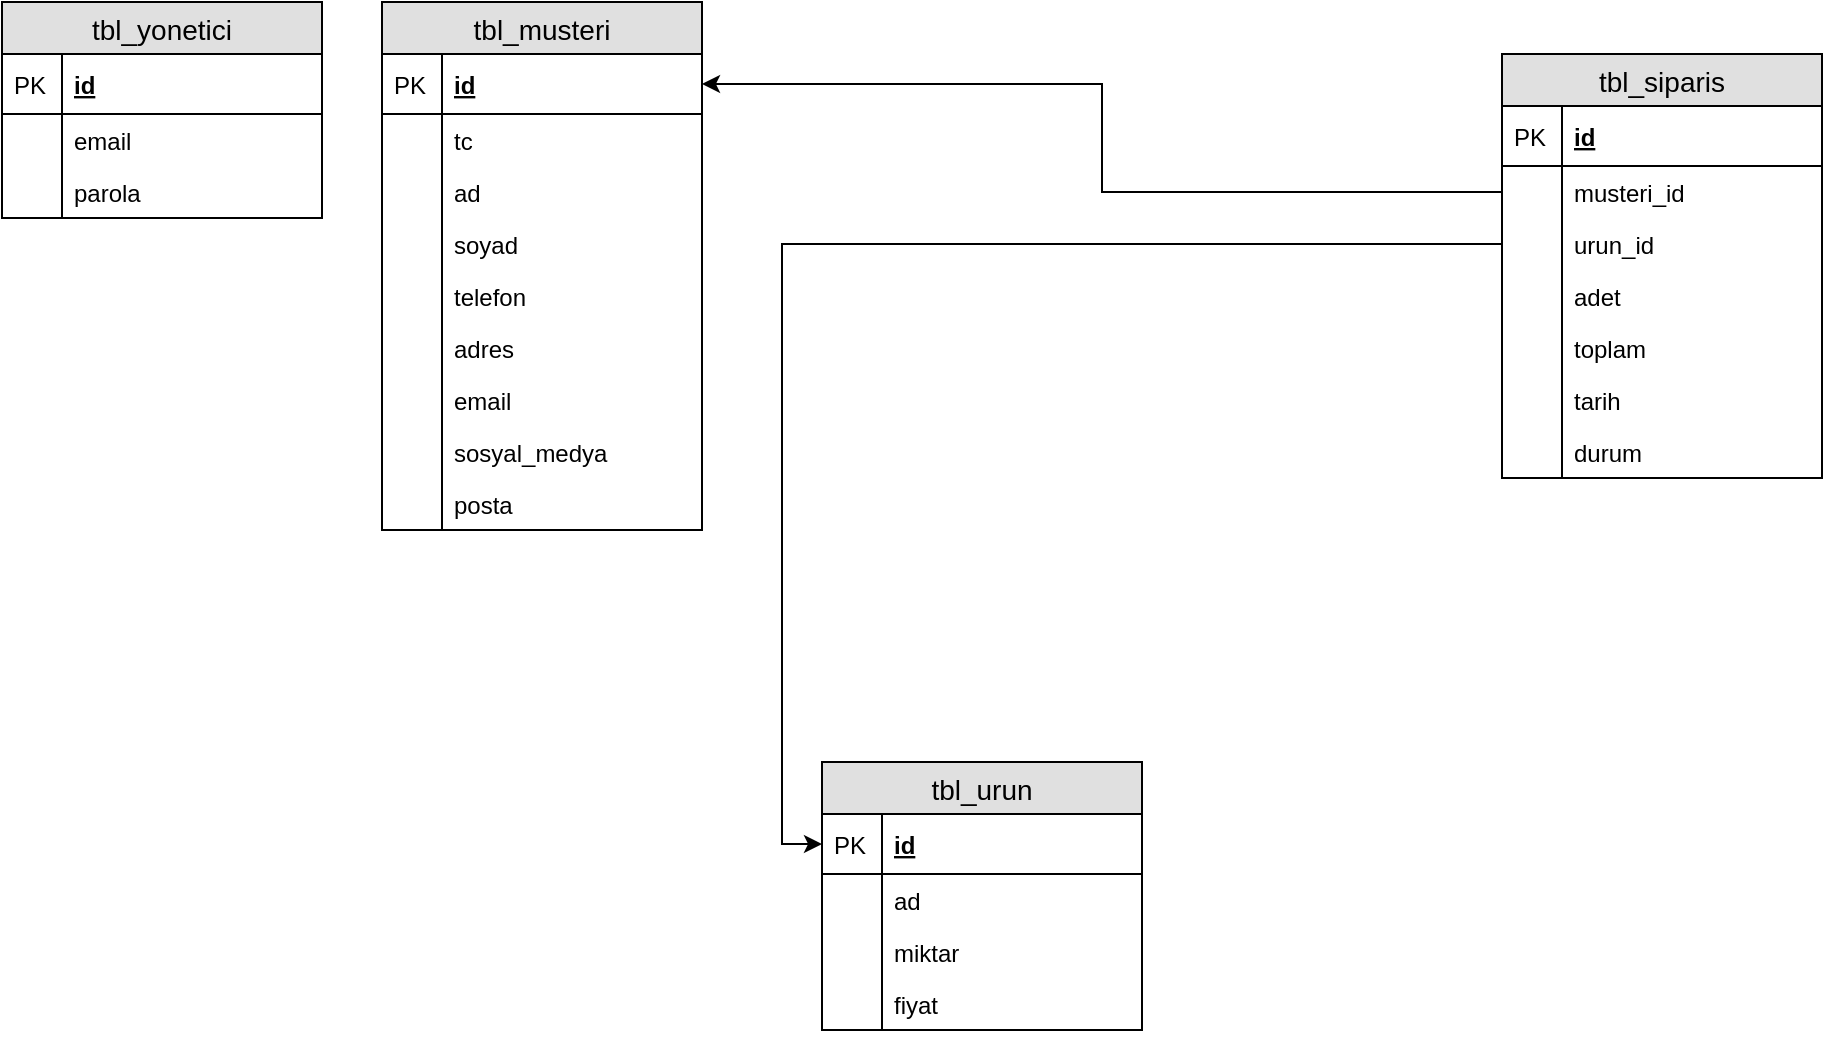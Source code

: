 <mxfile version="12.6.5" type="device"><diagram id="C5RBs43oDa-KdzZeNtuy" name="Page-1"><mxGraphModel dx="1161" dy="719" grid="1" gridSize="10" guides="1" tooltips="1" connect="1" arrows="1" fold="1" page="1" pageScale="1" pageWidth="1920" pageHeight="1200" math="0" shadow="0"><root><mxCell id="WIyWlLk6GJQsqaUBKTNV-0"/><mxCell id="WIyWlLk6GJQsqaUBKTNV-1" parent="WIyWlLk6GJQsqaUBKTNV-0"/><mxCell id="DqB6-udXk0_z-vSsmGky-0" value="tbl_musteri" style="swimlane;fontStyle=0;childLayout=stackLayout;horizontal=1;startSize=26;fillColor=#e0e0e0;horizontalStack=0;resizeParent=1;resizeParentMax=0;resizeLast=0;collapsible=1;marginBottom=0;swimlaneFillColor=#ffffff;align=center;fontSize=14;" parent="WIyWlLk6GJQsqaUBKTNV-1" vertex="1"><mxGeometry x="300" y="50" width="160" height="264" as="geometry"/></mxCell><mxCell id="DqB6-udXk0_z-vSsmGky-1" value="id" style="shape=partialRectangle;top=0;left=0;right=0;bottom=1;align=left;verticalAlign=middle;fillColor=none;spacingLeft=34;spacingRight=4;overflow=hidden;rotatable=0;points=[[0,0.5],[1,0.5]];portConstraint=eastwest;dropTarget=0;fontStyle=5;fontSize=12;" parent="DqB6-udXk0_z-vSsmGky-0" vertex="1"><mxGeometry y="26" width="160" height="30" as="geometry"/></mxCell><mxCell id="DqB6-udXk0_z-vSsmGky-2" value="PK" style="shape=partialRectangle;top=0;left=0;bottom=0;fillColor=none;align=left;verticalAlign=middle;spacingLeft=4;spacingRight=4;overflow=hidden;rotatable=0;points=[];portConstraint=eastwest;part=1;fontSize=12;" parent="DqB6-udXk0_z-vSsmGky-1" vertex="1" connectable="0"><mxGeometry width="30" height="30" as="geometry"/></mxCell><mxCell id="DqB6-udXk0_z-vSsmGky-3" value="tc" style="shape=partialRectangle;top=0;left=0;right=0;bottom=0;align=left;verticalAlign=top;fillColor=none;spacingLeft=34;spacingRight=4;overflow=hidden;rotatable=0;points=[[0,0.5],[1,0.5]];portConstraint=eastwest;dropTarget=0;fontSize=12;" parent="DqB6-udXk0_z-vSsmGky-0" vertex="1"><mxGeometry y="56" width="160" height="26" as="geometry"/></mxCell><mxCell id="DqB6-udXk0_z-vSsmGky-4" value="" style="shape=partialRectangle;top=0;left=0;bottom=0;fillColor=none;align=left;verticalAlign=top;spacingLeft=4;spacingRight=4;overflow=hidden;rotatable=0;points=[];portConstraint=eastwest;part=1;fontSize=12;" parent="DqB6-udXk0_z-vSsmGky-3" vertex="1" connectable="0"><mxGeometry width="30" height="26" as="geometry"/></mxCell><mxCell id="DqB6-udXk0_z-vSsmGky-5" value="ad" style="shape=partialRectangle;top=0;left=0;right=0;bottom=0;align=left;verticalAlign=top;fillColor=none;spacingLeft=34;spacingRight=4;overflow=hidden;rotatable=0;points=[[0,0.5],[1,0.5]];portConstraint=eastwest;dropTarget=0;fontSize=12;" parent="DqB6-udXk0_z-vSsmGky-0" vertex="1"><mxGeometry y="82" width="160" height="26" as="geometry"/></mxCell><mxCell id="DqB6-udXk0_z-vSsmGky-6" value="" style="shape=partialRectangle;top=0;left=0;bottom=0;fillColor=none;align=left;verticalAlign=top;spacingLeft=4;spacingRight=4;overflow=hidden;rotatable=0;points=[];portConstraint=eastwest;part=1;fontSize=12;" parent="DqB6-udXk0_z-vSsmGky-5" vertex="1" connectable="0"><mxGeometry width="30" height="26" as="geometry"/></mxCell><mxCell id="DqB6-udXk0_z-vSsmGky-7" value="soyad" style="shape=partialRectangle;top=0;left=0;right=0;bottom=0;align=left;verticalAlign=top;fillColor=none;spacingLeft=34;spacingRight=4;overflow=hidden;rotatable=0;points=[[0,0.5],[1,0.5]];portConstraint=eastwest;dropTarget=0;fontSize=12;" parent="DqB6-udXk0_z-vSsmGky-0" vertex="1"><mxGeometry y="108" width="160" height="26" as="geometry"/></mxCell><mxCell id="DqB6-udXk0_z-vSsmGky-8" value="" style="shape=partialRectangle;top=0;left=0;bottom=0;fillColor=none;align=left;verticalAlign=top;spacingLeft=4;spacingRight=4;overflow=hidden;rotatable=0;points=[];portConstraint=eastwest;part=1;fontSize=12;" parent="DqB6-udXk0_z-vSsmGky-7" vertex="1" connectable="0"><mxGeometry width="30" height="26" as="geometry"/></mxCell><mxCell id="DqB6-udXk0_z-vSsmGky-11" value="telefon" style="shape=partialRectangle;top=0;left=0;right=0;bottom=0;align=left;verticalAlign=top;fillColor=none;spacingLeft=34;spacingRight=4;overflow=hidden;rotatable=0;points=[[0,0.5],[1,0.5]];portConstraint=eastwest;dropTarget=0;fontSize=12;" parent="DqB6-udXk0_z-vSsmGky-0" vertex="1"><mxGeometry y="134" width="160" height="26" as="geometry"/></mxCell><mxCell id="DqB6-udXk0_z-vSsmGky-12" value="" style="shape=partialRectangle;top=0;left=0;bottom=0;fillColor=none;align=left;verticalAlign=top;spacingLeft=4;spacingRight=4;overflow=hidden;rotatable=0;points=[];portConstraint=eastwest;part=1;fontSize=12;" parent="DqB6-udXk0_z-vSsmGky-11" vertex="1" connectable="0"><mxGeometry width="30" height="26" as="geometry"/></mxCell><mxCell id="DqB6-udXk0_z-vSsmGky-13" value="adres" style="shape=partialRectangle;top=0;left=0;right=0;bottom=0;align=left;verticalAlign=top;fillColor=none;spacingLeft=34;spacingRight=4;overflow=hidden;rotatable=0;points=[[0,0.5],[1,0.5]];portConstraint=eastwest;dropTarget=0;fontSize=12;" parent="DqB6-udXk0_z-vSsmGky-0" vertex="1"><mxGeometry y="160" width="160" height="26" as="geometry"/></mxCell><mxCell id="DqB6-udXk0_z-vSsmGky-14" value="" style="shape=partialRectangle;top=0;left=0;bottom=0;fillColor=none;align=left;verticalAlign=top;spacingLeft=4;spacingRight=4;overflow=hidden;rotatable=0;points=[];portConstraint=eastwest;part=1;fontSize=12;" parent="DqB6-udXk0_z-vSsmGky-13" vertex="1" connectable="0"><mxGeometry width="30" height="26" as="geometry"/></mxCell><mxCell id="DqB6-udXk0_z-vSsmGky-15" value="email" style="shape=partialRectangle;top=0;left=0;right=0;bottom=0;align=left;verticalAlign=top;fillColor=none;spacingLeft=34;spacingRight=4;overflow=hidden;rotatable=0;points=[[0,0.5],[1,0.5]];portConstraint=eastwest;dropTarget=0;fontSize=12;" parent="DqB6-udXk0_z-vSsmGky-0" vertex="1"><mxGeometry y="186" width="160" height="26" as="geometry"/></mxCell><mxCell id="DqB6-udXk0_z-vSsmGky-16" value="" style="shape=partialRectangle;top=0;left=0;bottom=0;fillColor=none;align=left;verticalAlign=top;spacingLeft=4;spacingRight=4;overflow=hidden;rotatable=0;points=[];portConstraint=eastwest;part=1;fontSize=12;" parent="DqB6-udXk0_z-vSsmGky-15" vertex="1" connectable="0"><mxGeometry width="30" height="26" as="geometry"/></mxCell><mxCell id="DqB6-udXk0_z-vSsmGky-17" value="sosyal_medya" style="shape=partialRectangle;top=0;left=0;right=0;bottom=0;align=left;verticalAlign=top;fillColor=none;spacingLeft=34;spacingRight=4;overflow=hidden;rotatable=0;points=[[0,0.5],[1,0.5]];portConstraint=eastwest;dropTarget=0;fontSize=12;" parent="DqB6-udXk0_z-vSsmGky-0" vertex="1"><mxGeometry y="212" width="160" height="26" as="geometry"/></mxCell><mxCell id="DqB6-udXk0_z-vSsmGky-18" value="" style="shape=partialRectangle;top=0;left=0;bottom=0;fillColor=none;align=left;verticalAlign=top;spacingLeft=4;spacingRight=4;overflow=hidden;rotatable=0;points=[];portConstraint=eastwest;part=1;fontSize=12;" parent="DqB6-udXk0_z-vSsmGky-17" vertex="1" connectable="0"><mxGeometry width="30" height="26" as="geometry"/></mxCell><mxCell id="DqB6-udXk0_z-vSsmGky-72" value="posta" style="shape=partialRectangle;top=0;left=0;right=0;bottom=0;align=left;verticalAlign=top;fillColor=none;spacingLeft=34;spacingRight=4;overflow=hidden;rotatable=0;points=[[0,0.5],[1,0.5]];portConstraint=eastwest;dropTarget=0;fontSize=12;" parent="DqB6-udXk0_z-vSsmGky-0" vertex="1"><mxGeometry y="238" width="160" height="26" as="geometry"/></mxCell><mxCell id="DqB6-udXk0_z-vSsmGky-73" value="" style="shape=partialRectangle;top=0;left=0;bottom=0;fillColor=none;align=left;verticalAlign=top;spacingLeft=4;spacingRight=4;overflow=hidden;rotatable=0;points=[];portConstraint=eastwest;part=1;fontSize=12;" parent="DqB6-udXk0_z-vSsmGky-72" vertex="1" connectable="0"><mxGeometry width="30" height="26" as="geometry"/></mxCell><mxCell id="DqB6-udXk0_z-vSsmGky-21" value="tbl_siparis" style="swimlane;fontStyle=0;childLayout=stackLayout;horizontal=1;startSize=26;fillColor=#e0e0e0;horizontalStack=0;resizeParent=1;resizeParentMax=0;resizeLast=0;collapsible=1;marginBottom=0;swimlaneFillColor=#ffffff;align=center;fontSize=14;" parent="WIyWlLk6GJQsqaUBKTNV-1" vertex="1"><mxGeometry x="860" y="76" width="160" height="212" as="geometry"/></mxCell><mxCell id="DqB6-udXk0_z-vSsmGky-22" value="id" style="shape=partialRectangle;top=0;left=0;right=0;bottom=1;align=left;verticalAlign=middle;fillColor=none;spacingLeft=34;spacingRight=4;overflow=hidden;rotatable=0;points=[[0,0.5],[1,0.5]];portConstraint=eastwest;dropTarget=0;fontStyle=5;fontSize=12;" parent="DqB6-udXk0_z-vSsmGky-21" vertex="1"><mxGeometry y="26" width="160" height="30" as="geometry"/></mxCell><mxCell id="DqB6-udXk0_z-vSsmGky-23" value="PK" style="shape=partialRectangle;top=0;left=0;bottom=0;fillColor=none;align=left;verticalAlign=middle;spacingLeft=4;spacingRight=4;overflow=hidden;rotatable=0;points=[];portConstraint=eastwest;part=1;fontSize=12;" parent="DqB6-udXk0_z-vSsmGky-22" vertex="1" connectable="0"><mxGeometry width="30" height="30" as="geometry"/></mxCell><mxCell id="DqB6-udXk0_z-vSsmGky-24" value="musteri_id" style="shape=partialRectangle;top=0;left=0;right=0;bottom=0;align=left;verticalAlign=top;fillColor=none;spacingLeft=34;spacingRight=4;overflow=hidden;rotatable=0;points=[[0,0.5],[1,0.5]];portConstraint=eastwest;dropTarget=0;fontSize=12;" parent="DqB6-udXk0_z-vSsmGky-21" vertex="1"><mxGeometry y="56" width="160" height="26" as="geometry"/></mxCell><mxCell id="DqB6-udXk0_z-vSsmGky-25" value="" style="shape=partialRectangle;top=0;left=0;bottom=0;fillColor=none;align=left;verticalAlign=top;spacingLeft=4;spacingRight=4;overflow=hidden;rotatable=0;points=[];portConstraint=eastwest;part=1;fontSize=12;" parent="DqB6-udXk0_z-vSsmGky-24" vertex="1" connectable="0"><mxGeometry width="30" height="26" as="geometry"/></mxCell><mxCell id="DqB6-udXk0_z-vSsmGky-26" value="urun_id" style="shape=partialRectangle;top=0;left=0;right=0;bottom=0;align=left;verticalAlign=top;fillColor=none;spacingLeft=34;spacingRight=4;overflow=hidden;rotatable=0;points=[[0,0.5],[1,0.5]];portConstraint=eastwest;dropTarget=0;fontSize=12;" parent="DqB6-udXk0_z-vSsmGky-21" vertex="1"><mxGeometry y="82" width="160" height="26" as="geometry"/></mxCell><mxCell id="DqB6-udXk0_z-vSsmGky-27" value="" style="shape=partialRectangle;top=0;left=0;bottom=0;fillColor=none;align=left;verticalAlign=top;spacingLeft=4;spacingRight=4;overflow=hidden;rotatable=0;points=[];portConstraint=eastwest;part=1;fontSize=12;" parent="DqB6-udXk0_z-vSsmGky-26" vertex="1" connectable="0"><mxGeometry width="30" height="26" as="geometry"/></mxCell><mxCell id="DqB6-udXk0_z-vSsmGky-28" value="adet" style="shape=partialRectangle;top=0;left=0;right=0;bottom=0;align=left;verticalAlign=top;fillColor=none;spacingLeft=34;spacingRight=4;overflow=hidden;rotatable=0;points=[[0,0.5],[1,0.5]];portConstraint=eastwest;dropTarget=0;fontSize=12;" parent="DqB6-udXk0_z-vSsmGky-21" vertex="1"><mxGeometry y="108" width="160" height="26" as="geometry"/></mxCell><mxCell id="DqB6-udXk0_z-vSsmGky-29" value="" style="shape=partialRectangle;top=0;left=0;bottom=0;fillColor=none;align=left;verticalAlign=top;spacingLeft=4;spacingRight=4;overflow=hidden;rotatable=0;points=[];portConstraint=eastwest;part=1;fontSize=12;" parent="DqB6-udXk0_z-vSsmGky-28" vertex="1" connectable="0"><mxGeometry width="30" height="26" as="geometry"/></mxCell><mxCell id="DqB6-udXk0_z-vSsmGky-30" value="toplam" style="shape=partialRectangle;top=0;left=0;right=0;bottom=0;align=left;verticalAlign=top;fillColor=none;spacingLeft=34;spacingRight=4;overflow=hidden;rotatable=0;points=[[0,0.5],[1,0.5]];portConstraint=eastwest;dropTarget=0;fontSize=12;" parent="DqB6-udXk0_z-vSsmGky-21" vertex="1"><mxGeometry y="134" width="160" height="26" as="geometry"/></mxCell><mxCell id="DqB6-udXk0_z-vSsmGky-31" value="" style="shape=partialRectangle;top=0;left=0;bottom=0;fillColor=none;align=left;verticalAlign=top;spacingLeft=4;spacingRight=4;overflow=hidden;rotatable=0;points=[];portConstraint=eastwest;part=1;fontSize=12;" parent="DqB6-udXk0_z-vSsmGky-30" vertex="1" connectable="0"><mxGeometry width="30" height="26" as="geometry"/></mxCell><mxCell id="DqB6-udXk0_z-vSsmGky-32" value="tarih" style="shape=partialRectangle;top=0;left=0;right=0;bottom=0;align=left;verticalAlign=top;fillColor=none;spacingLeft=34;spacingRight=4;overflow=hidden;rotatable=0;points=[[0,0.5],[1,0.5]];portConstraint=eastwest;dropTarget=0;fontSize=12;" parent="DqB6-udXk0_z-vSsmGky-21" vertex="1"><mxGeometry y="160" width="160" height="26" as="geometry"/></mxCell><mxCell id="DqB6-udXk0_z-vSsmGky-33" value="" style="shape=partialRectangle;top=0;left=0;bottom=0;fillColor=none;align=left;verticalAlign=top;spacingLeft=4;spacingRight=4;overflow=hidden;rotatable=0;points=[];portConstraint=eastwest;part=1;fontSize=12;" parent="DqB6-udXk0_z-vSsmGky-32" vertex="1" connectable="0"><mxGeometry width="30" height="26" as="geometry"/></mxCell><mxCell id="DqB6-udXk0_z-vSsmGky-34" value="durum" style="shape=partialRectangle;top=0;left=0;right=0;bottom=0;align=left;verticalAlign=top;fillColor=none;spacingLeft=34;spacingRight=4;overflow=hidden;rotatable=0;points=[[0,0.5],[1,0.5]];portConstraint=eastwest;dropTarget=0;fontSize=12;" parent="DqB6-udXk0_z-vSsmGky-21" vertex="1"><mxGeometry y="186" width="160" height="26" as="geometry"/></mxCell><mxCell id="DqB6-udXk0_z-vSsmGky-35" value="" style="shape=partialRectangle;top=0;left=0;bottom=0;fillColor=none;align=left;verticalAlign=top;spacingLeft=4;spacingRight=4;overflow=hidden;rotatable=0;points=[];portConstraint=eastwest;part=1;fontSize=12;" parent="DqB6-udXk0_z-vSsmGky-34" vertex="1" connectable="0"><mxGeometry width="30" height="26" as="geometry"/></mxCell><mxCell id="DqB6-udXk0_z-vSsmGky-38" value="tbl_yonetici" style="swimlane;fontStyle=0;childLayout=stackLayout;horizontal=1;startSize=26;fillColor=#e0e0e0;horizontalStack=0;resizeParent=1;resizeParentMax=0;resizeLast=0;collapsible=1;marginBottom=0;swimlaneFillColor=#ffffff;align=center;fontSize=14;" parent="WIyWlLk6GJQsqaUBKTNV-1" vertex="1"><mxGeometry x="110" y="50" width="160" height="108" as="geometry"/></mxCell><mxCell id="DqB6-udXk0_z-vSsmGky-39" value="id" style="shape=partialRectangle;top=0;left=0;right=0;bottom=1;align=left;verticalAlign=middle;fillColor=none;spacingLeft=34;spacingRight=4;overflow=hidden;rotatable=0;points=[[0,0.5],[1,0.5]];portConstraint=eastwest;dropTarget=0;fontStyle=5;fontSize=12;" parent="DqB6-udXk0_z-vSsmGky-38" vertex="1"><mxGeometry y="26" width="160" height="30" as="geometry"/></mxCell><mxCell id="DqB6-udXk0_z-vSsmGky-40" value="PK" style="shape=partialRectangle;top=0;left=0;bottom=0;fillColor=none;align=left;verticalAlign=middle;spacingLeft=4;spacingRight=4;overflow=hidden;rotatable=0;points=[];portConstraint=eastwest;part=1;fontSize=12;" parent="DqB6-udXk0_z-vSsmGky-39" vertex="1" connectable="0"><mxGeometry width="30" height="30" as="geometry"/></mxCell><mxCell id="DqB6-udXk0_z-vSsmGky-41" value="email" style="shape=partialRectangle;top=0;left=0;right=0;bottom=0;align=left;verticalAlign=top;fillColor=none;spacingLeft=34;spacingRight=4;overflow=hidden;rotatable=0;points=[[0,0.5],[1,0.5]];portConstraint=eastwest;dropTarget=0;fontSize=12;" parent="DqB6-udXk0_z-vSsmGky-38" vertex="1"><mxGeometry y="56" width="160" height="26" as="geometry"/></mxCell><mxCell id="DqB6-udXk0_z-vSsmGky-42" value="" style="shape=partialRectangle;top=0;left=0;bottom=0;fillColor=none;align=left;verticalAlign=top;spacingLeft=4;spacingRight=4;overflow=hidden;rotatable=0;points=[];portConstraint=eastwest;part=1;fontSize=12;" parent="DqB6-udXk0_z-vSsmGky-41" vertex="1" connectable="0"><mxGeometry width="30" height="26" as="geometry"/></mxCell><mxCell id="DqB6-udXk0_z-vSsmGky-45" value="parola" style="shape=partialRectangle;top=0;left=0;right=0;bottom=0;align=left;verticalAlign=top;fillColor=none;spacingLeft=34;spacingRight=4;overflow=hidden;rotatable=0;points=[[0,0.5],[1,0.5]];portConstraint=eastwest;dropTarget=0;fontSize=12;" parent="DqB6-udXk0_z-vSsmGky-38" vertex="1"><mxGeometry y="82" width="160" height="26" as="geometry"/></mxCell><mxCell id="DqB6-udXk0_z-vSsmGky-46" value="" style="shape=partialRectangle;top=0;left=0;bottom=0;fillColor=none;align=left;verticalAlign=top;spacingLeft=4;spacingRight=4;overflow=hidden;rotatable=0;points=[];portConstraint=eastwest;part=1;fontSize=12;" parent="DqB6-udXk0_z-vSsmGky-45" vertex="1" connectable="0"><mxGeometry width="30" height="26" as="geometry"/></mxCell><mxCell id="DqB6-udXk0_z-vSsmGky-55" value="tbl_urun" style="swimlane;fontStyle=0;childLayout=stackLayout;horizontal=1;startSize=26;fillColor=#e0e0e0;horizontalStack=0;resizeParent=1;resizeParentMax=0;resizeLast=0;collapsible=1;marginBottom=0;swimlaneFillColor=#ffffff;align=center;fontSize=14;" parent="WIyWlLk6GJQsqaUBKTNV-1" vertex="1"><mxGeometry x="520" y="430" width="160" height="134" as="geometry"/></mxCell><mxCell id="DqB6-udXk0_z-vSsmGky-56" value="id" style="shape=partialRectangle;top=0;left=0;right=0;bottom=1;align=left;verticalAlign=middle;fillColor=none;spacingLeft=34;spacingRight=4;overflow=hidden;rotatable=0;points=[[0,0.5],[1,0.5]];portConstraint=eastwest;dropTarget=0;fontStyle=5;fontSize=12;" parent="DqB6-udXk0_z-vSsmGky-55" vertex="1"><mxGeometry y="26" width="160" height="30" as="geometry"/></mxCell><mxCell id="DqB6-udXk0_z-vSsmGky-57" value="PK" style="shape=partialRectangle;top=0;left=0;bottom=0;fillColor=none;align=left;verticalAlign=middle;spacingLeft=4;spacingRight=4;overflow=hidden;rotatable=0;points=[];portConstraint=eastwest;part=1;fontSize=12;" parent="DqB6-udXk0_z-vSsmGky-56" vertex="1" connectable="0"><mxGeometry width="30" height="30" as="geometry"/></mxCell><mxCell id="DqB6-udXk0_z-vSsmGky-58" value="ad" style="shape=partialRectangle;top=0;left=0;right=0;bottom=0;align=left;verticalAlign=top;fillColor=none;spacingLeft=34;spacingRight=4;overflow=hidden;rotatable=0;points=[[0,0.5],[1,0.5]];portConstraint=eastwest;dropTarget=0;fontSize=12;" parent="DqB6-udXk0_z-vSsmGky-55" vertex="1"><mxGeometry y="56" width="160" height="26" as="geometry"/></mxCell><mxCell id="DqB6-udXk0_z-vSsmGky-59" value="" style="shape=partialRectangle;top=0;left=0;bottom=0;fillColor=none;align=left;verticalAlign=top;spacingLeft=4;spacingRight=4;overflow=hidden;rotatable=0;points=[];portConstraint=eastwest;part=1;fontSize=12;" parent="DqB6-udXk0_z-vSsmGky-58" vertex="1" connectable="0"><mxGeometry width="30" height="26" as="geometry"/></mxCell><mxCell id="DqB6-udXk0_z-vSsmGky-60" value="miktar" style="shape=partialRectangle;top=0;left=0;right=0;bottom=0;align=left;verticalAlign=top;fillColor=none;spacingLeft=34;spacingRight=4;overflow=hidden;rotatable=0;points=[[0,0.5],[1,0.5]];portConstraint=eastwest;dropTarget=0;fontSize=12;" parent="DqB6-udXk0_z-vSsmGky-55" vertex="1"><mxGeometry y="82" width="160" height="26" as="geometry"/></mxCell><mxCell id="DqB6-udXk0_z-vSsmGky-61" value="" style="shape=partialRectangle;top=0;left=0;bottom=0;fillColor=none;align=left;verticalAlign=top;spacingLeft=4;spacingRight=4;overflow=hidden;rotatable=0;points=[];portConstraint=eastwest;part=1;fontSize=12;" parent="DqB6-udXk0_z-vSsmGky-60" vertex="1" connectable="0"><mxGeometry width="30" height="26" as="geometry"/></mxCell><mxCell id="DqB6-udXk0_z-vSsmGky-62" value="fiyat" style="shape=partialRectangle;top=0;left=0;right=0;bottom=0;align=left;verticalAlign=top;fillColor=none;spacingLeft=34;spacingRight=4;overflow=hidden;rotatable=0;points=[[0,0.5],[1,0.5]];portConstraint=eastwest;dropTarget=0;fontSize=12;" parent="DqB6-udXk0_z-vSsmGky-55" vertex="1"><mxGeometry y="108" width="160" height="26" as="geometry"/></mxCell><mxCell id="DqB6-udXk0_z-vSsmGky-63" value="" style="shape=partialRectangle;top=0;left=0;bottom=0;fillColor=none;align=left;verticalAlign=top;spacingLeft=4;spacingRight=4;overflow=hidden;rotatable=0;points=[];portConstraint=eastwest;part=1;fontSize=12;" parent="DqB6-udXk0_z-vSsmGky-62" vertex="1" connectable="0"><mxGeometry width="30" height="26" as="geometry"/></mxCell><mxCell id="LbfzAVmwscX2IMXgMsKR-0" style="edgeStyle=orthogonalEdgeStyle;rounded=0;orthogonalLoop=1;jettySize=auto;html=1;entryX=0;entryY=0.5;entryDx=0;entryDy=0;" edge="1" parent="WIyWlLk6GJQsqaUBKTNV-1" source="DqB6-udXk0_z-vSsmGky-26" target="DqB6-udXk0_z-vSsmGky-56"><mxGeometry relative="1" as="geometry"/></mxCell><mxCell id="LbfzAVmwscX2IMXgMsKR-1" style="edgeStyle=orthogonalEdgeStyle;rounded=0;orthogonalLoop=1;jettySize=auto;html=1;exitX=0;exitY=0.5;exitDx=0;exitDy=0;entryX=1;entryY=0.5;entryDx=0;entryDy=0;" edge="1" parent="WIyWlLk6GJQsqaUBKTNV-1" source="DqB6-udXk0_z-vSsmGky-24" target="DqB6-udXk0_z-vSsmGky-1"><mxGeometry relative="1" as="geometry"/></mxCell></root></mxGraphModel></diagram></mxfile>